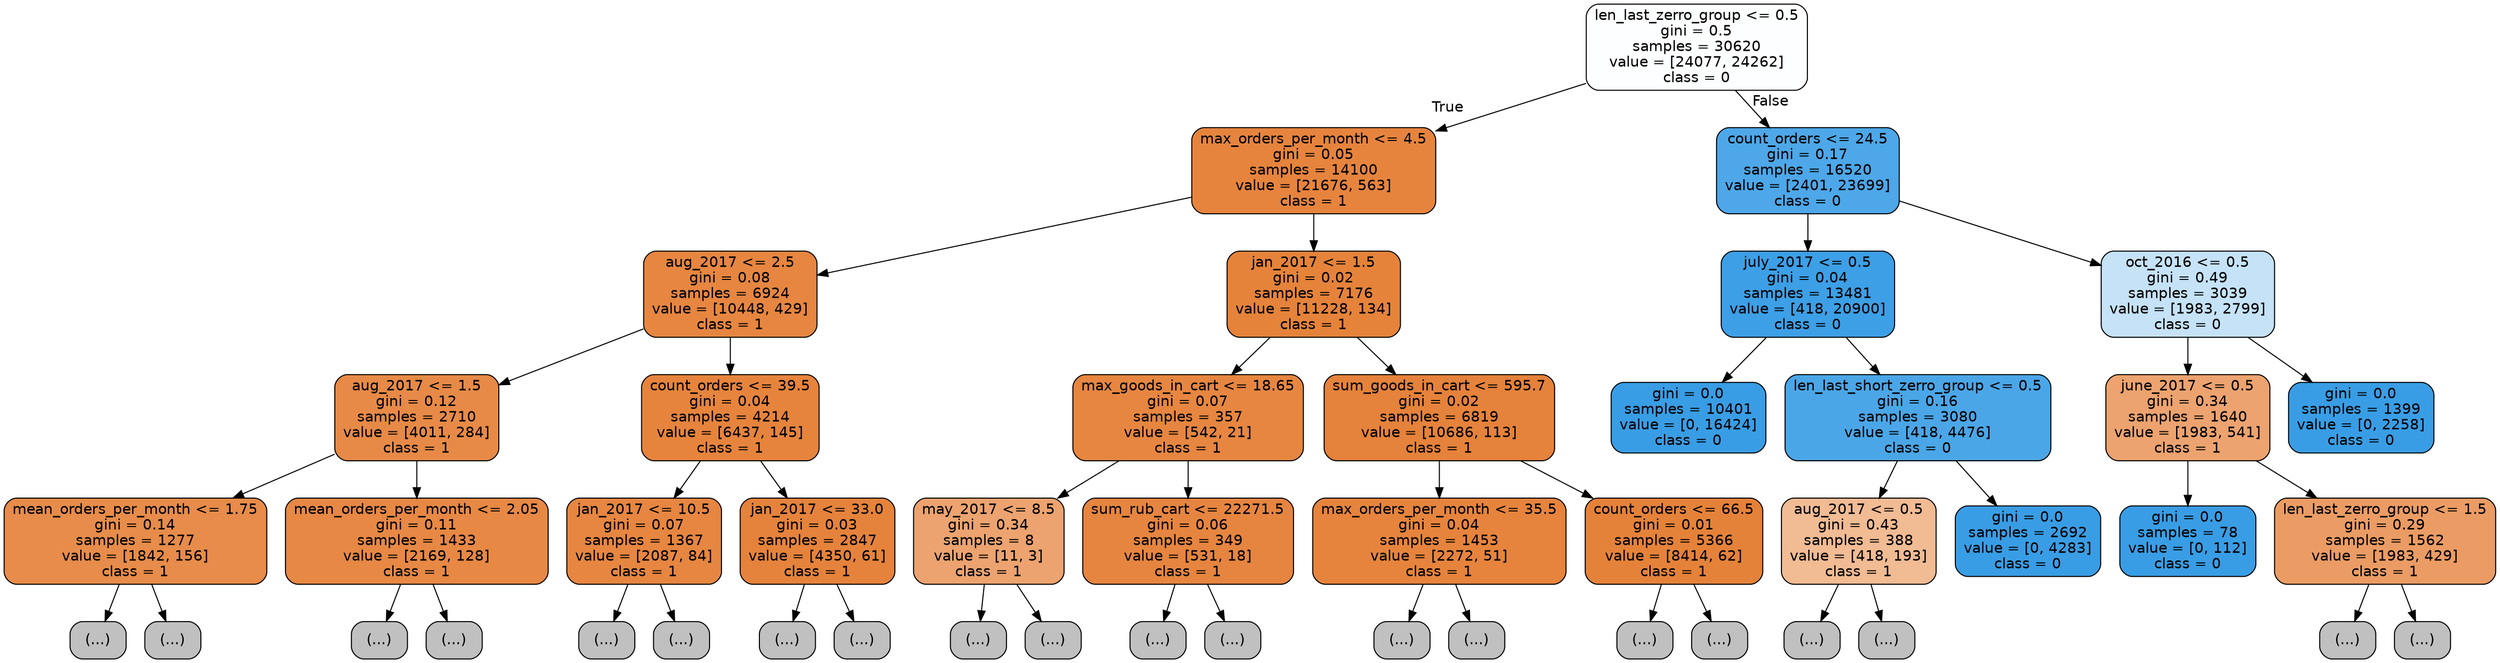 digraph Tree {
node [shape=box, style="filled, rounded", color="black", fontname=helvetica] ;
edge [fontname=helvetica] ;
0 [label="len_last_zerro_group <= 0.5\ngini = 0.5\nsamples = 30620\nvalue = [24077, 24262]\nclass = 0", fillcolor="#fdfeff"] ;
1 [label="max_orders_per_month <= 4.5\ngini = 0.05\nsamples = 14100\nvalue = [21676, 563]\nclass = 1", fillcolor="#e6843e"] ;
0 -> 1 [labeldistance=2.5, labelangle=45, headlabel="True"] ;
2 [label="aug_2017 <= 2.5\ngini = 0.08\nsamples = 6924\nvalue = [10448, 429]\nclass = 1", fillcolor="#e68641"] ;
1 -> 2 ;
3 [label="aug_2017 <= 1.5\ngini = 0.12\nsamples = 2710\nvalue = [4011, 284]\nclass = 1", fillcolor="#e78a47"] ;
2 -> 3 ;
4 [label="mean_orders_per_month <= 1.75\ngini = 0.14\nsamples = 1277\nvalue = [1842, 156]\nclass = 1", fillcolor="#e78c4a"] ;
3 -> 4 ;
5 [label="(...)", fillcolor="#C0C0C0"] ;
4 -> 5 ;
38 [label="(...)", fillcolor="#C0C0C0"] ;
4 -> 38 ;
355 [label="mean_orders_per_month <= 2.05\ngini = 0.11\nsamples = 1433\nvalue = [2169, 128]\nclass = 1", fillcolor="#e78845"] ;
3 -> 355 ;
356 [label="(...)", fillcolor="#C0C0C0"] ;
355 -> 356 ;
385 [label="(...)", fillcolor="#C0C0C0"] ;
355 -> 385 ;
628 [label="count_orders <= 39.5\ngini = 0.04\nsamples = 4214\nvalue = [6437, 145]\nclass = 1", fillcolor="#e6843d"] ;
2 -> 628 ;
629 [label="jan_2017 <= 10.5\ngini = 0.07\nsamples = 1367\nvalue = [2087, 84]\nclass = 1", fillcolor="#e68641"] ;
628 -> 629 ;
630 [label="(...)", fillcolor="#C0C0C0"] ;
629 -> 630 ;
847 [label="(...)", fillcolor="#C0C0C0"] ;
629 -> 847 ;
848 [label="jan_2017 <= 33.0\ngini = 0.03\nsamples = 2847\nvalue = [4350, 61]\nclass = 1", fillcolor="#e5833c"] ;
628 -> 848 ;
849 [label="(...)", fillcolor="#C0C0C0"] ;
848 -> 849 ;
1052 [label="(...)", fillcolor="#C0C0C0"] ;
848 -> 1052 ;
1053 [label="jan_2017 <= 1.5\ngini = 0.02\nsamples = 7176\nvalue = [11228, 134]\nclass = 1", fillcolor="#e5833b"] ;
1 -> 1053 ;
1054 [label="max_goods_in_cart <= 18.65\ngini = 0.07\nsamples = 357\nvalue = [542, 21]\nclass = 1", fillcolor="#e68641"] ;
1053 -> 1054 ;
1055 [label="may_2017 <= 8.5\ngini = 0.34\nsamples = 8\nvalue = [11, 3]\nclass = 1", fillcolor="#eca36f"] ;
1054 -> 1055 ;
1056 [label="(...)", fillcolor="#C0C0C0"] ;
1055 -> 1056 ;
1057 [label="(...)", fillcolor="#C0C0C0"] ;
1055 -> 1057 ;
1058 [label="sum_rub_cart <= 22271.5\ngini = 0.06\nsamples = 349\nvalue = [531, 18]\nclass = 1", fillcolor="#e68540"] ;
1054 -> 1058 ;
1059 [label="(...)", fillcolor="#C0C0C0"] ;
1058 -> 1059 ;
1068 [label="(...)", fillcolor="#C0C0C0"] ;
1058 -> 1068 ;
1111 [label="sum_goods_in_cart <= 595.7\ngini = 0.02\nsamples = 6819\nvalue = [10686, 113]\nclass = 1", fillcolor="#e5823b"] ;
1053 -> 1111 ;
1112 [label="max_orders_per_month <= 35.5\ngini = 0.04\nsamples = 1453\nvalue = [2272, 51]\nclass = 1", fillcolor="#e6843d"] ;
1111 -> 1112 ;
1113 [label="(...)", fillcolor="#C0C0C0"] ;
1112 -> 1113 ;
1220 [label="(...)", fillcolor="#C0C0C0"] ;
1112 -> 1220 ;
1221 [label="count_orders <= 66.5\ngini = 0.01\nsamples = 5366\nvalue = [8414, 62]\nclass = 1", fillcolor="#e5823a"] ;
1111 -> 1221 ;
1222 [label="(...)", fillcolor="#C0C0C0"] ;
1221 -> 1222 ;
1331 [label="(...)", fillcolor="#C0C0C0"] ;
1221 -> 1331 ;
1426 [label="count_orders <= 24.5\ngini = 0.17\nsamples = 16520\nvalue = [2401, 23699]\nclass = 0", fillcolor="#4da7e8"] ;
0 -> 1426 [labeldistance=2.5, labelangle=-45, headlabel="False"] ;
1427 [label="july_2017 <= 0.5\ngini = 0.04\nsamples = 13481\nvalue = [418, 20900]\nclass = 0", fillcolor="#3d9fe6"] ;
1426 -> 1427 ;
1428 [label="gini = 0.0\nsamples = 10401\nvalue = [0, 16424]\nclass = 0", fillcolor="#399de5"] ;
1427 -> 1428 ;
1429 [label="len_last_short_zerro_group <= 0.5\ngini = 0.16\nsamples = 3080\nvalue = [418, 4476]\nclass = 0", fillcolor="#4ba6e7"] ;
1427 -> 1429 ;
1430 [label="aug_2017 <= 0.5\ngini = 0.43\nsamples = 388\nvalue = [418, 193]\nclass = 1", fillcolor="#f1bb94"] ;
1429 -> 1430 ;
1431 [label="(...)", fillcolor="#C0C0C0"] ;
1430 -> 1431 ;
1432 [label="(...)", fillcolor="#C0C0C0"] ;
1430 -> 1432 ;
1551 [label="gini = 0.0\nsamples = 2692\nvalue = [0, 4283]\nclass = 0", fillcolor="#399de5"] ;
1429 -> 1551 ;
1552 [label="oct_2016 <= 0.5\ngini = 0.49\nsamples = 3039\nvalue = [1983, 2799]\nclass = 0", fillcolor="#c5e2f7"] ;
1426 -> 1552 ;
1553 [label="june_2017 <= 0.5\ngini = 0.34\nsamples = 1640\nvalue = [1983, 541]\nclass = 1", fillcolor="#eca36f"] ;
1552 -> 1553 ;
1554 [label="gini = 0.0\nsamples = 78\nvalue = [0, 112]\nclass = 0", fillcolor="#399de5"] ;
1553 -> 1554 ;
1555 [label="len_last_zerro_group <= 1.5\ngini = 0.29\nsamples = 1562\nvalue = [1983, 429]\nclass = 1", fillcolor="#eb9c64"] ;
1553 -> 1555 ;
1556 [label="(...)", fillcolor="#C0C0C0"] ;
1555 -> 1556 ;
1757 [label="(...)", fillcolor="#C0C0C0"] ;
1555 -> 1757 ;
1828 [label="gini = 0.0\nsamples = 1399\nvalue = [0, 2258]\nclass = 0", fillcolor="#399de5"] ;
1552 -> 1828 ;
}